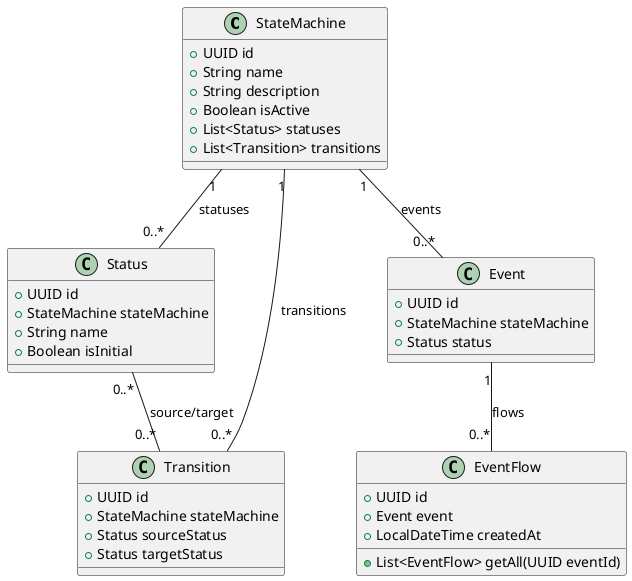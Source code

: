 @startuml
  ' State Machine
  class StateMachine {
    +UUID id
    +String name
    +String description
    +Boolean isActive
    +List<Status> statuses
    +List<Transition> transitions
  }

  ' Status
  class Status {
    +UUID id
    +StateMachine stateMachine
    +String name
    +Boolean isInitial
  }

  ' Transition
  class Transition {
    +UUID id
    +StateMachine stateMachine
    +Status sourceStatus
    +Status targetStatus
  }

  ' Event
  class Event {
    +UUID id
    +StateMachine stateMachine
    +Status status
  }

  ' StateFlow
  class EventFlow {
    +UUID id
    +Event event
    +LocalDateTime createdAt
    +List<EventFlow> getAll(UUID eventId)
  }

' Relações
StateMachine "1" -- "0..*" Status : statuses
StateMachine "1" -- "0..*" Transition : transitions
Status "0..*" -- "0..*" Transition : source/target
StateMachine "1" -- "0..*" Event : events
Event "1" -- "0..*" EventFlow : flows
@enduml
